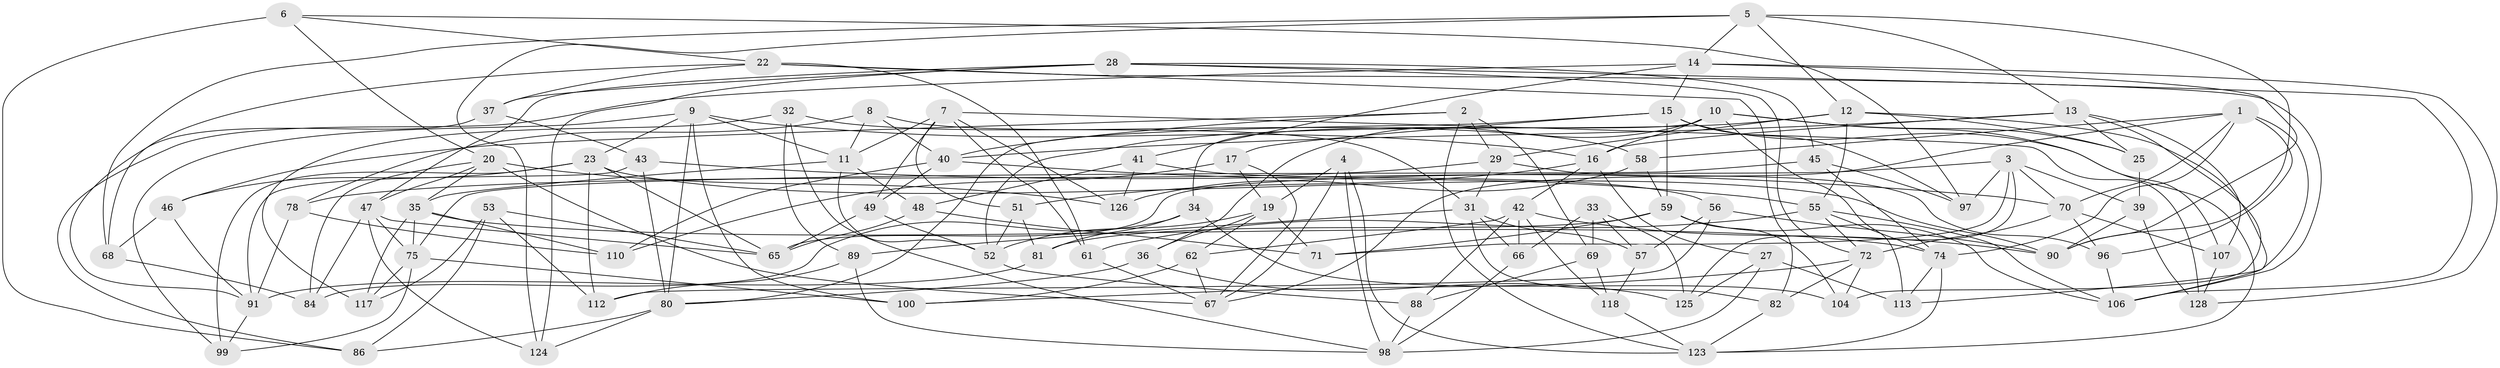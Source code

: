 // original degree distribution, {4: 1.0}
// Generated by graph-tools (version 1.1) at 2025/11/02/27/25 16:11:50]
// undirected, 90 vertices, 218 edges
graph export_dot {
graph [start="1"]
  node [color=gray90,style=filled];
  1 [super="+30"];
  2 [super="+26"];
  3 [super="+129"];
  4;
  5 [super="+50"];
  6;
  7 [super="+93"];
  8;
  9 [super="+44"];
  10 [super="+18"];
  11 [super="+21"];
  12 [super="+60"];
  13 [super="+101"];
  14 [super="+76"];
  15 [super="+92"];
  16 [super="+109"];
  17;
  19 [super="+64"];
  20 [super="+63"];
  22 [super="+24"];
  23 [super="+38"];
  25;
  27;
  28 [super="+116"];
  29 [super="+105"];
  31 [super="+122"];
  32;
  33;
  34;
  35 [super="+111"];
  36;
  37;
  39;
  40 [super="+119"];
  41;
  42 [super="+54"];
  43;
  45;
  46;
  47 [super="+114"];
  48;
  49;
  51;
  52 [super="+121"];
  53;
  55 [super="+85"];
  56;
  57;
  58;
  59 [super="+73"];
  61;
  62;
  65 [super="+77"];
  66;
  67 [super="+115"];
  68;
  69;
  70 [super="+79"];
  71;
  72 [super="+94"];
  74 [super="+108"];
  75 [super="+83"];
  78;
  80 [super="+87"];
  81;
  82;
  84;
  86;
  88;
  89;
  90 [super="+95"];
  91 [super="+103"];
  96;
  97;
  98 [super="+102"];
  99;
  100;
  104;
  106 [super="+120"];
  107;
  110;
  112;
  113;
  117;
  118;
  123 [super="+127"];
  124;
  125;
  126;
  128;
  1 -- 96;
  1 -- 58;
  1 -- 113;
  1 -- 70;
  1 -- 74;
  1 -- 67;
  2 -- 46;
  2 -- 29 [weight=2];
  2 -- 40;
  2 -- 123;
  2 -- 69;
  3 -- 71;
  3 -- 97;
  3 -- 65;
  3 -- 125;
  3 -- 39;
  3 -- 70;
  4 -- 67;
  4 -- 98;
  4 -- 123;
  4 -- 19;
  5 -- 124;
  5 -- 13;
  5 -- 68;
  5 -- 90;
  5 -- 12;
  5 -- 14;
  6 -- 86;
  6 -- 97;
  6 -- 20;
  6 -- 22;
  7 -- 51;
  7 -- 126;
  7 -- 128;
  7 -- 49;
  7 -- 61;
  7 -- 11;
  8 -- 78;
  8 -- 11;
  8 -- 40;
  8 -- 31;
  9 -- 23;
  9 -- 99;
  9 -- 16;
  9 -- 80;
  9 -- 11;
  9 -- 100;
  10 -- 36;
  10 -- 113;
  10 -- 16;
  10 -- 25;
  10 -- 107;
  10 -- 34;
  11 -- 52;
  11 -- 48;
  11 -- 35;
  12 -- 52;
  12 -- 106;
  12 -- 25;
  12 -- 29;
  12 -- 55;
  13 -- 107;
  13 -- 25;
  13 -- 16;
  13 -- 40;
  13 -- 104;
  14 -- 128;
  14 -- 41;
  14 -- 86;
  14 -- 15;
  14 -- 90;
  15 -- 59;
  15 -- 123;
  15 -- 17;
  15 -- 97;
  15 -- 80;
  16 -- 27;
  16 -- 51;
  16 -- 42;
  17 -- 67;
  17 -- 110;
  17 -- 19;
  19 -- 36;
  19 -- 62;
  19 -- 52;
  19 -- 71;
  20 -- 84;
  20 -- 126;
  20 -- 35;
  20 -- 47;
  20 -- 67;
  22 -- 106;
  22 -- 68;
  22 -- 61;
  22 -- 82;
  22 -- 37;
  23 -- 46;
  23 -- 112;
  23 -- 65;
  23 -- 90;
  23 -- 99;
  25 -- 39;
  27 -- 98;
  27 -- 113;
  27 -- 125;
  28 -- 106;
  28 -- 72;
  28 -- 124;
  28 -- 37;
  28 -- 45;
  28 -- 47;
  29 -- 96;
  29 -- 78;
  29 -- 31;
  31 -- 82;
  31 -- 57;
  31 -- 89;
  31 -- 66;
  32 -- 58;
  32 -- 117;
  32 -- 98;
  32 -- 89;
  33 -- 66;
  33 -- 125;
  33 -- 57;
  33 -- 69;
  34 -- 81;
  34 -- 84;
  34 -- 104;
  35 -- 117;
  35 -- 110;
  35 -- 75;
  35 -- 74;
  36 -- 125;
  36 -- 80;
  37 -- 43;
  37 -- 91;
  39 -- 128;
  39 -- 90;
  40 -- 49;
  40 -- 110;
  40 -- 55;
  41 -- 126;
  41 -- 56;
  41 -- 48;
  42 -- 62;
  42 -- 66;
  42 -- 90;
  42 -- 88;
  42 -- 118;
  43 -- 70;
  43 -- 80;
  43 -- 91;
  45 -- 97;
  45 -- 75;
  45 -- 74;
  46 -- 68;
  46 -- 91;
  47 -- 124;
  47 -- 84;
  47 -- 65;
  47 -- 75;
  48 -- 71;
  48 -- 65;
  49 -- 65;
  49 -- 52;
  51 -- 52;
  51 -- 81;
  52 -- 88;
  53 -- 112;
  53 -- 86;
  53 -- 117;
  53 -- 65;
  55 -- 74;
  55 -- 106;
  55 -- 72;
  55 -- 61;
  56 -- 112;
  56 -- 90;
  56 -- 57;
  57 -- 118;
  58 -- 59;
  58 -- 126;
  59 -- 81;
  59 -- 104;
  59 -- 71;
  59 -- 106;
  61 -- 67;
  62 -- 100;
  62 -- 67;
  66 -- 98;
  68 -- 84;
  69 -- 88;
  69 -- 118;
  70 -- 72;
  70 -- 96;
  70 -- 107;
  72 -- 100;
  72 -- 82;
  72 -- 104;
  74 -- 113;
  74 -- 123;
  75 -- 99;
  75 -- 100;
  75 -- 117;
  78 -- 110;
  78 -- 91;
  80 -- 124;
  80 -- 86;
  81 -- 91;
  82 -- 123;
  88 -- 98;
  89 -- 112;
  89 -- 98;
  91 -- 99;
  96 -- 106;
  107 -- 128;
  118 -- 123;
}
